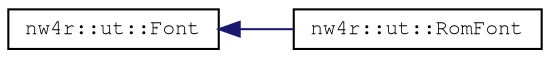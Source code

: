digraph "Graphical Class Hierarchy"
{
 // LATEX_PDF_SIZE
  edge [fontname="FreeMono",fontsize="10",labelfontname="FreeMono",labelfontsize="10"];
  node [fontname="FreeMono",fontsize="10",shape=record];
  rankdir="LR";
  Node0 [label="nw4r::ut::Font",height=0.2,width=0.4,color="black", fillcolor="white", style="filled",URL="$structnw4r_1_1ut_1_1_font.html",tooltip=" "];
  Node0 -> Node1 [dir="back",color="midnightblue",fontsize="10",style="solid",fontname="FreeMono"];
  Node1 [label="nw4r::ut::RomFont",height=0.2,width=0.4,color="black", fillcolor="white", style="filled",URL="$structnw4r_1_1ut_1_1_rom_font.html",tooltip=" "];
}
